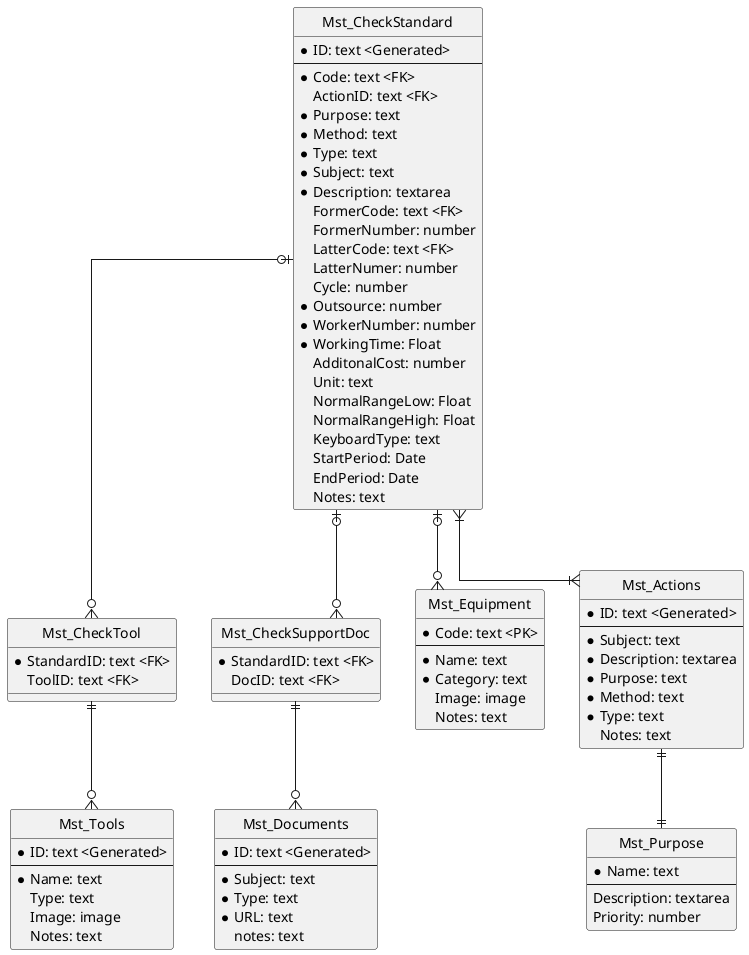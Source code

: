 @startuml
hide circle
skinparam linetype ortho

entity Mst_CheckStandard {
    * ID: text <Generated>
    --
    * Code: text <FK>
    ActionID: text <FK>
    * Purpose: text
    * Method: text
    * Type: text
    * Subject: text
    * Description: textarea
    FormerCode: text <FK>
    FormerNumber: number
    LatterCode: text <FK>
    LatterNumer: number
    Cycle: number
    * Outsource: number
    * WorkerNumber: number
    * WorkingTime: Float
    AdditonalCost: number
    Unit: text
    NormalRangeLow: Float
    NormalRangeHigh: Float
    KeyboardType: text
    StartPeriod: Date
    EndPeriod: Date
    Notes: text
}
' Method: Cleaning/ Visual check/ Listening check/ Touching check/ Measurement/ Recording/ Replacement
' Type: Check/ Measure/ Picture/ Upload/ Replacement
entity Mst_CheckTool {
    * StandardID: text <FK>
    ToolID: text <FK>
}
entity Mst_CheckSupportDoc {
    * StandardID: text <FK>
    DocID: text <FK>
}
entity Mst_Equipment {
    * Code: text <PK>
    --
    * Name: text
    * Category: text
    Image: image
    Notes: text
}
' Category: Camera/ Recorder/ Periferals/ Panel/ Display/ Sensor/ Mount/ Output/ Communicator/ Power supply
entity Mst_Actions{
    * ID: text <Generated>
    --
    * Subject: text
    * Description: textarea
    * Purpose: text
    * Method: text
    * Type: text
    Notes: text
}
entity Mst_Tools {
    * ID: text <Generated>
    --
    * Name: text
    Type: text
    Image: image
    Notes: text
}
' Type: Indivisual tool/ Shared tool/ Purchaising/ Rental
entity Mst_Documents {
    * ID: text <Generated>
    --
    * Subject: text
    * Type: text
    * URL: text
    notes: text
}
' Type: Manual/ Instructions/ Checklist/ Contract/ Appearance/ Drawing
entity Mst_Purpose {
    * Name: text
    --
    Description: textarea
    Priority: number
}
' Purpose: Cleaning/ Function check/ Performance test/ Safety check/ Environment check/ Prevention measures/ Repair

Mst_CheckStandard |o--o{ Mst_Equipment
Mst_CheckStandard |o--o{ Mst_CheckTool
Mst_CheckStandard |o--o{ Mst_CheckSupportDoc
Mst_CheckTool ||--o{ Mst_Tools
Mst_CheckSupportDoc ||--o{ Mst_Documents
Mst_CheckStandard }|--|{ Mst_Actions
Mst_Actions ||--|| Mst_Purpose
@enduml